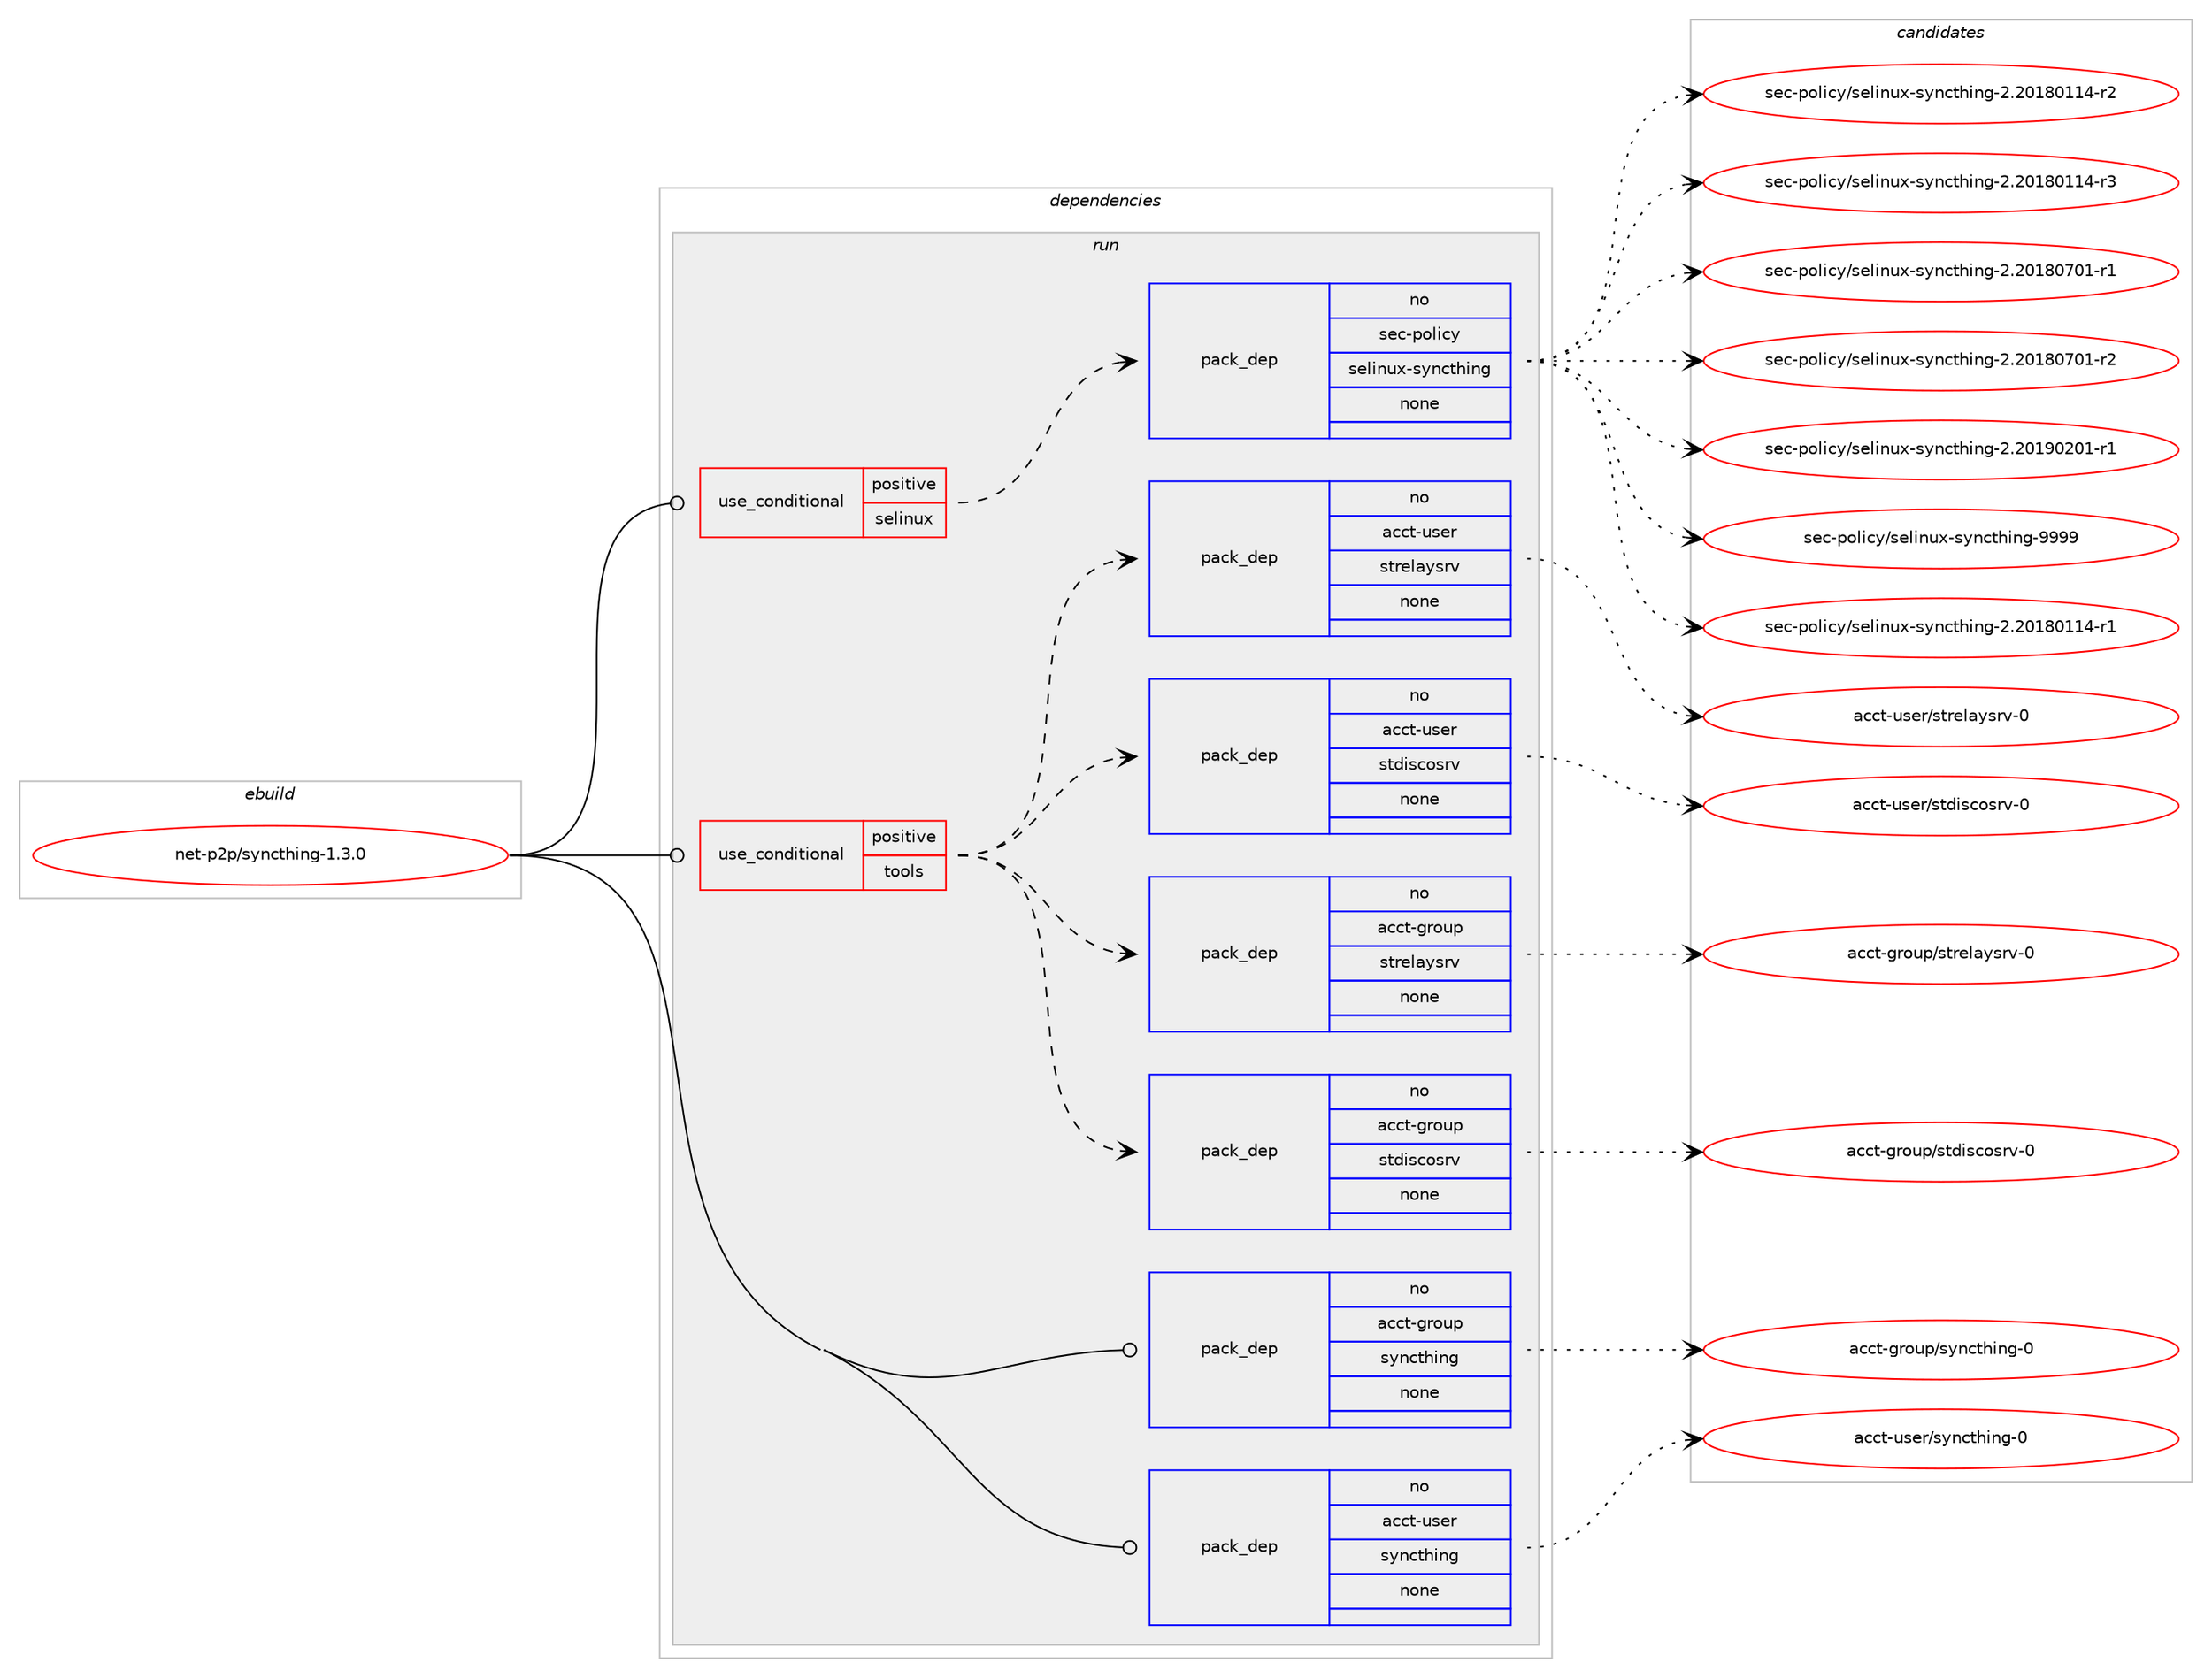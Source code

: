 digraph prolog {

# *************
# Graph options
# *************

newrank=true;
concentrate=true;
compound=true;
graph [rankdir=LR,fontname=Helvetica,fontsize=10,ranksep=1.5];#, ranksep=2.5, nodesep=0.2];
edge  [arrowhead=vee];
node  [fontname=Helvetica,fontsize=10];

# **********
# The ebuild
# **********

subgraph cluster_leftcol {
color=gray;
rank=same;
label=<<i>ebuild</i>>;
id [label="net-p2p/syncthing-1.3.0", color=red, width=4, href="../net-p2p/syncthing-1.3.0.svg"];
}

# ****************
# The dependencies
# ****************

subgraph cluster_midcol {
color=gray;
label=<<i>dependencies</i>>;
subgraph cluster_compile {
fillcolor="#eeeeee";
style=filled;
label=<<i>compile</i>>;
}
subgraph cluster_compileandrun {
fillcolor="#eeeeee";
style=filled;
label=<<i>compile and run</i>>;
}
subgraph cluster_run {
fillcolor="#eeeeee";
style=filled;
label=<<i>run</i>>;
subgraph cond204880 {
dependency840718 [label=<<TABLE BORDER="0" CELLBORDER="1" CELLSPACING="0" CELLPADDING="4"><TR><TD ROWSPAN="3" CELLPADDING="10">use_conditional</TD></TR><TR><TD>positive</TD></TR><TR><TD>selinux</TD></TR></TABLE>>, shape=none, color=red];
subgraph pack621003 {
dependency840719 [label=<<TABLE BORDER="0" CELLBORDER="1" CELLSPACING="0" CELLPADDING="4" WIDTH="220"><TR><TD ROWSPAN="6" CELLPADDING="30">pack_dep</TD></TR><TR><TD WIDTH="110">no</TD></TR><TR><TD>sec-policy</TD></TR><TR><TD>selinux-syncthing</TD></TR><TR><TD>none</TD></TR><TR><TD></TD></TR></TABLE>>, shape=none, color=blue];
}
dependency840718:e -> dependency840719:w [weight=20,style="dashed",arrowhead="vee"];
}
id:e -> dependency840718:w [weight=20,style="solid",arrowhead="odot"];
subgraph cond204881 {
dependency840720 [label=<<TABLE BORDER="0" CELLBORDER="1" CELLSPACING="0" CELLPADDING="4"><TR><TD ROWSPAN="3" CELLPADDING="10">use_conditional</TD></TR><TR><TD>positive</TD></TR><TR><TD>tools</TD></TR></TABLE>>, shape=none, color=red];
subgraph pack621004 {
dependency840721 [label=<<TABLE BORDER="0" CELLBORDER="1" CELLSPACING="0" CELLPADDING="4" WIDTH="220"><TR><TD ROWSPAN="6" CELLPADDING="30">pack_dep</TD></TR><TR><TD WIDTH="110">no</TD></TR><TR><TD>acct-group</TD></TR><TR><TD>stdiscosrv</TD></TR><TR><TD>none</TD></TR><TR><TD></TD></TR></TABLE>>, shape=none, color=blue];
}
dependency840720:e -> dependency840721:w [weight=20,style="dashed",arrowhead="vee"];
subgraph pack621005 {
dependency840722 [label=<<TABLE BORDER="0" CELLBORDER="1" CELLSPACING="0" CELLPADDING="4" WIDTH="220"><TR><TD ROWSPAN="6" CELLPADDING="30">pack_dep</TD></TR><TR><TD WIDTH="110">no</TD></TR><TR><TD>acct-group</TD></TR><TR><TD>strelaysrv</TD></TR><TR><TD>none</TD></TR><TR><TD></TD></TR></TABLE>>, shape=none, color=blue];
}
dependency840720:e -> dependency840722:w [weight=20,style="dashed",arrowhead="vee"];
subgraph pack621006 {
dependency840723 [label=<<TABLE BORDER="0" CELLBORDER="1" CELLSPACING="0" CELLPADDING="4" WIDTH="220"><TR><TD ROWSPAN="6" CELLPADDING="30">pack_dep</TD></TR><TR><TD WIDTH="110">no</TD></TR><TR><TD>acct-user</TD></TR><TR><TD>stdiscosrv</TD></TR><TR><TD>none</TD></TR><TR><TD></TD></TR></TABLE>>, shape=none, color=blue];
}
dependency840720:e -> dependency840723:w [weight=20,style="dashed",arrowhead="vee"];
subgraph pack621007 {
dependency840724 [label=<<TABLE BORDER="0" CELLBORDER="1" CELLSPACING="0" CELLPADDING="4" WIDTH="220"><TR><TD ROWSPAN="6" CELLPADDING="30">pack_dep</TD></TR><TR><TD WIDTH="110">no</TD></TR><TR><TD>acct-user</TD></TR><TR><TD>strelaysrv</TD></TR><TR><TD>none</TD></TR><TR><TD></TD></TR></TABLE>>, shape=none, color=blue];
}
dependency840720:e -> dependency840724:w [weight=20,style="dashed",arrowhead="vee"];
}
id:e -> dependency840720:w [weight=20,style="solid",arrowhead="odot"];
subgraph pack621008 {
dependency840725 [label=<<TABLE BORDER="0" CELLBORDER="1" CELLSPACING="0" CELLPADDING="4" WIDTH="220"><TR><TD ROWSPAN="6" CELLPADDING="30">pack_dep</TD></TR><TR><TD WIDTH="110">no</TD></TR><TR><TD>acct-group</TD></TR><TR><TD>syncthing</TD></TR><TR><TD>none</TD></TR><TR><TD></TD></TR></TABLE>>, shape=none, color=blue];
}
id:e -> dependency840725:w [weight=20,style="solid",arrowhead="odot"];
subgraph pack621009 {
dependency840726 [label=<<TABLE BORDER="0" CELLBORDER="1" CELLSPACING="0" CELLPADDING="4" WIDTH="220"><TR><TD ROWSPAN="6" CELLPADDING="30">pack_dep</TD></TR><TR><TD WIDTH="110">no</TD></TR><TR><TD>acct-user</TD></TR><TR><TD>syncthing</TD></TR><TR><TD>none</TD></TR><TR><TD></TD></TR></TABLE>>, shape=none, color=blue];
}
id:e -> dependency840726:w [weight=20,style="solid",arrowhead="odot"];
}
}

# **************
# The candidates
# **************

subgraph cluster_choices {
rank=same;
color=gray;
label=<<i>candidates</i>>;

subgraph choice621003 {
color=black;
nodesep=1;
choice11510199451121111081059912147115101108105110117120451151211109911610410511010345504650484956484949524511449 [label="sec-policy/selinux-syncthing-2.20180114-r1", color=red, width=4,href="../sec-policy/selinux-syncthing-2.20180114-r1.svg"];
choice11510199451121111081059912147115101108105110117120451151211109911610410511010345504650484956484949524511450 [label="sec-policy/selinux-syncthing-2.20180114-r2", color=red, width=4,href="../sec-policy/selinux-syncthing-2.20180114-r2.svg"];
choice11510199451121111081059912147115101108105110117120451151211109911610410511010345504650484956484949524511451 [label="sec-policy/selinux-syncthing-2.20180114-r3", color=red, width=4,href="../sec-policy/selinux-syncthing-2.20180114-r3.svg"];
choice11510199451121111081059912147115101108105110117120451151211109911610410511010345504650484956485548494511449 [label="sec-policy/selinux-syncthing-2.20180701-r1", color=red, width=4,href="../sec-policy/selinux-syncthing-2.20180701-r1.svg"];
choice11510199451121111081059912147115101108105110117120451151211109911610410511010345504650484956485548494511450 [label="sec-policy/selinux-syncthing-2.20180701-r2", color=red, width=4,href="../sec-policy/selinux-syncthing-2.20180701-r2.svg"];
choice11510199451121111081059912147115101108105110117120451151211109911610410511010345504650484957485048494511449 [label="sec-policy/selinux-syncthing-2.20190201-r1", color=red, width=4,href="../sec-policy/selinux-syncthing-2.20190201-r1.svg"];
choice1151019945112111108105991214711510110810511011712045115121110991161041051101034557575757 [label="sec-policy/selinux-syncthing-9999", color=red, width=4,href="../sec-policy/selinux-syncthing-9999.svg"];
dependency840719:e -> choice11510199451121111081059912147115101108105110117120451151211109911610410511010345504650484956484949524511449:w [style=dotted,weight="100"];
dependency840719:e -> choice11510199451121111081059912147115101108105110117120451151211109911610410511010345504650484956484949524511450:w [style=dotted,weight="100"];
dependency840719:e -> choice11510199451121111081059912147115101108105110117120451151211109911610410511010345504650484956484949524511451:w [style=dotted,weight="100"];
dependency840719:e -> choice11510199451121111081059912147115101108105110117120451151211109911610410511010345504650484956485548494511449:w [style=dotted,weight="100"];
dependency840719:e -> choice11510199451121111081059912147115101108105110117120451151211109911610410511010345504650484956485548494511450:w [style=dotted,weight="100"];
dependency840719:e -> choice11510199451121111081059912147115101108105110117120451151211109911610410511010345504650484957485048494511449:w [style=dotted,weight="100"];
dependency840719:e -> choice1151019945112111108105991214711510110810511011712045115121110991161041051101034557575757:w [style=dotted,weight="100"];
}
subgraph choice621004 {
color=black;
nodesep=1;
choice9799991164510311411111711247115116100105115991111151141184548 [label="acct-group/stdiscosrv-0", color=red, width=4,href="../acct-group/stdiscosrv-0.svg"];
dependency840721:e -> choice9799991164510311411111711247115116100105115991111151141184548:w [style=dotted,weight="100"];
}
subgraph choice621005 {
color=black;
nodesep=1;
choice9799991164510311411111711247115116114101108971211151141184548 [label="acct-group/strelaysrv-0", color=red, width=4,href="../acct-group/strelaysrv-0.svg"];
dependency840722:e -> choice9799991164510311411111711247115116114101108971211151141184548:w [style=dotted,weight="100"];
}
subgraph choice621006 {
color=black;
nodesep=1;
choice9799991164511711510111447115116100105115991111151141184548 [label="acct-user/stdiscosrv-0", color=red, width=4,href="../acct-user/stdiscosrv-0.svg"];
dependency840723:e -> choice9799991164511711510111447115116100105115991111151141184548:w [style=dotted,weight="100"];
}
subgraph choice621007 {
color=black;
nodesep=1;
choice9799991164511711510111447115116114101108971211151141184548 [label="acct-user/strelaysrv-0", color=red, width=4,href="../acct-user/strelaysrv-0.svg"];
dependency840724:e -> choice9799991164511711510111447115116114101108971211151141184548:w [style=dotted,weight="100"];
}
subgraph choice621008 {
color=black;
nodesep=1;
choice9799991164510311411111711247115121110991161041051101034548 [label="acct-group/syncthing-0", color=red, width=4,href="../acct-group/syncthing-0.svg"];
dependency840725:e -> choice9799991164510311411111711247115121110991161041051101034548:w [style=dotted,weight="100"];
}
subgraph choice621009 {
color=black;
nodesep=1;
choice9799991164511711510111447115121110991161041051101034548 [label="acct-user/syncthing-0", color=red, width=4,href="../acct-user/syncthing-0.svg"];
dependency840726:e -> choice9799991164511711510111447115121110991161041051101034548:w [style=dotted,weight="100"];
}
}

}
